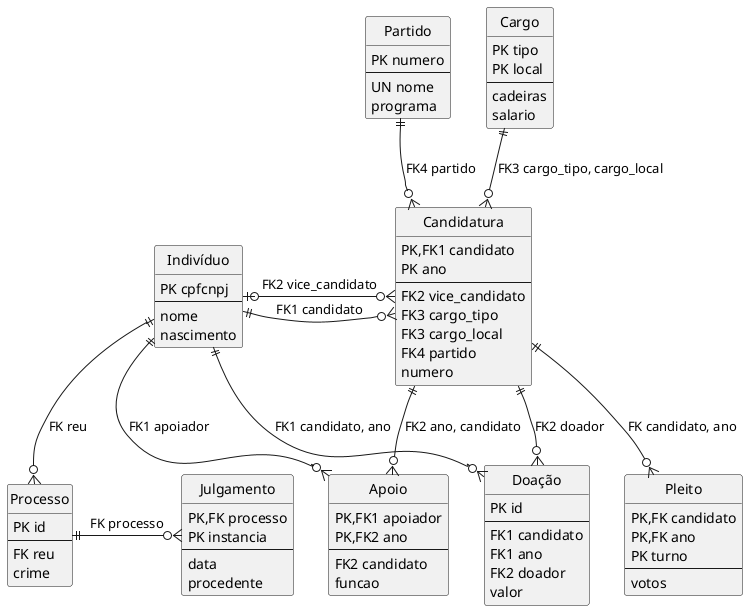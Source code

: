 @startuml
hide circle

entity Indivíduo {
    PK cpfcnpj
    --
    nome
    nascimento
}
entity Partido {
    PK numero
    --
    UN nome
    programa
}
entity Cargo {
    PK tipo
    PK local
    --
    cadeiras
    salario
}
entity Processo{
    PK id
    --
    FK reu
    crime
}
entity Julgamento {
    PK,FK processo
    PK instancia
    --
    data
    procedente
}
entity Candidatura {
    PK,FK1 candidato
    PK ano
    --
    FK2 vice_candidato
    FK3 cargo_tipo
    FK3 cargo_local
    FK4 partido
    numero
}
entity Pleito {
    PK,FK candidato
    PK,FK ano
    PK turno
    --
    votos
}
entity Apoio {
    PK,FK1 apoiador
    PK,FK2 ano
    --
    FK2 candidato
    funcao
}
entity Doação {
    PK id
    --
    FK1 candidato
    FK1 ano
    FK2 doador
    valor
}

Indivíduo ||--o{ Processo: "FK reu"
Processo ||-o{ Julgamento: "FK processo"
Indivíduo ||-o{ Candidatura: "FK1 candidato"
Indivíduo |o--o{ Candidatura: "FK2 vice_candidato"
Partido ||--o{ Candidatura: "FK4 partido"
Cargo ||--o{ Candidatura: "FK3 cargo_tipo, cargo_local"
Indivíduo ||--o{ Apoio: "FK1 apoiador"
Candidatura ||--o{ Apoio: "FK2 ano, candidato"
Indivíduo ||--o{ Doação: "FK1 candidato, ano"
Candidatura ||--o{ Doação: "FK2 doador"
Candidatura ||--o{ Pleito: "FK candidato, ano"

@enduml
